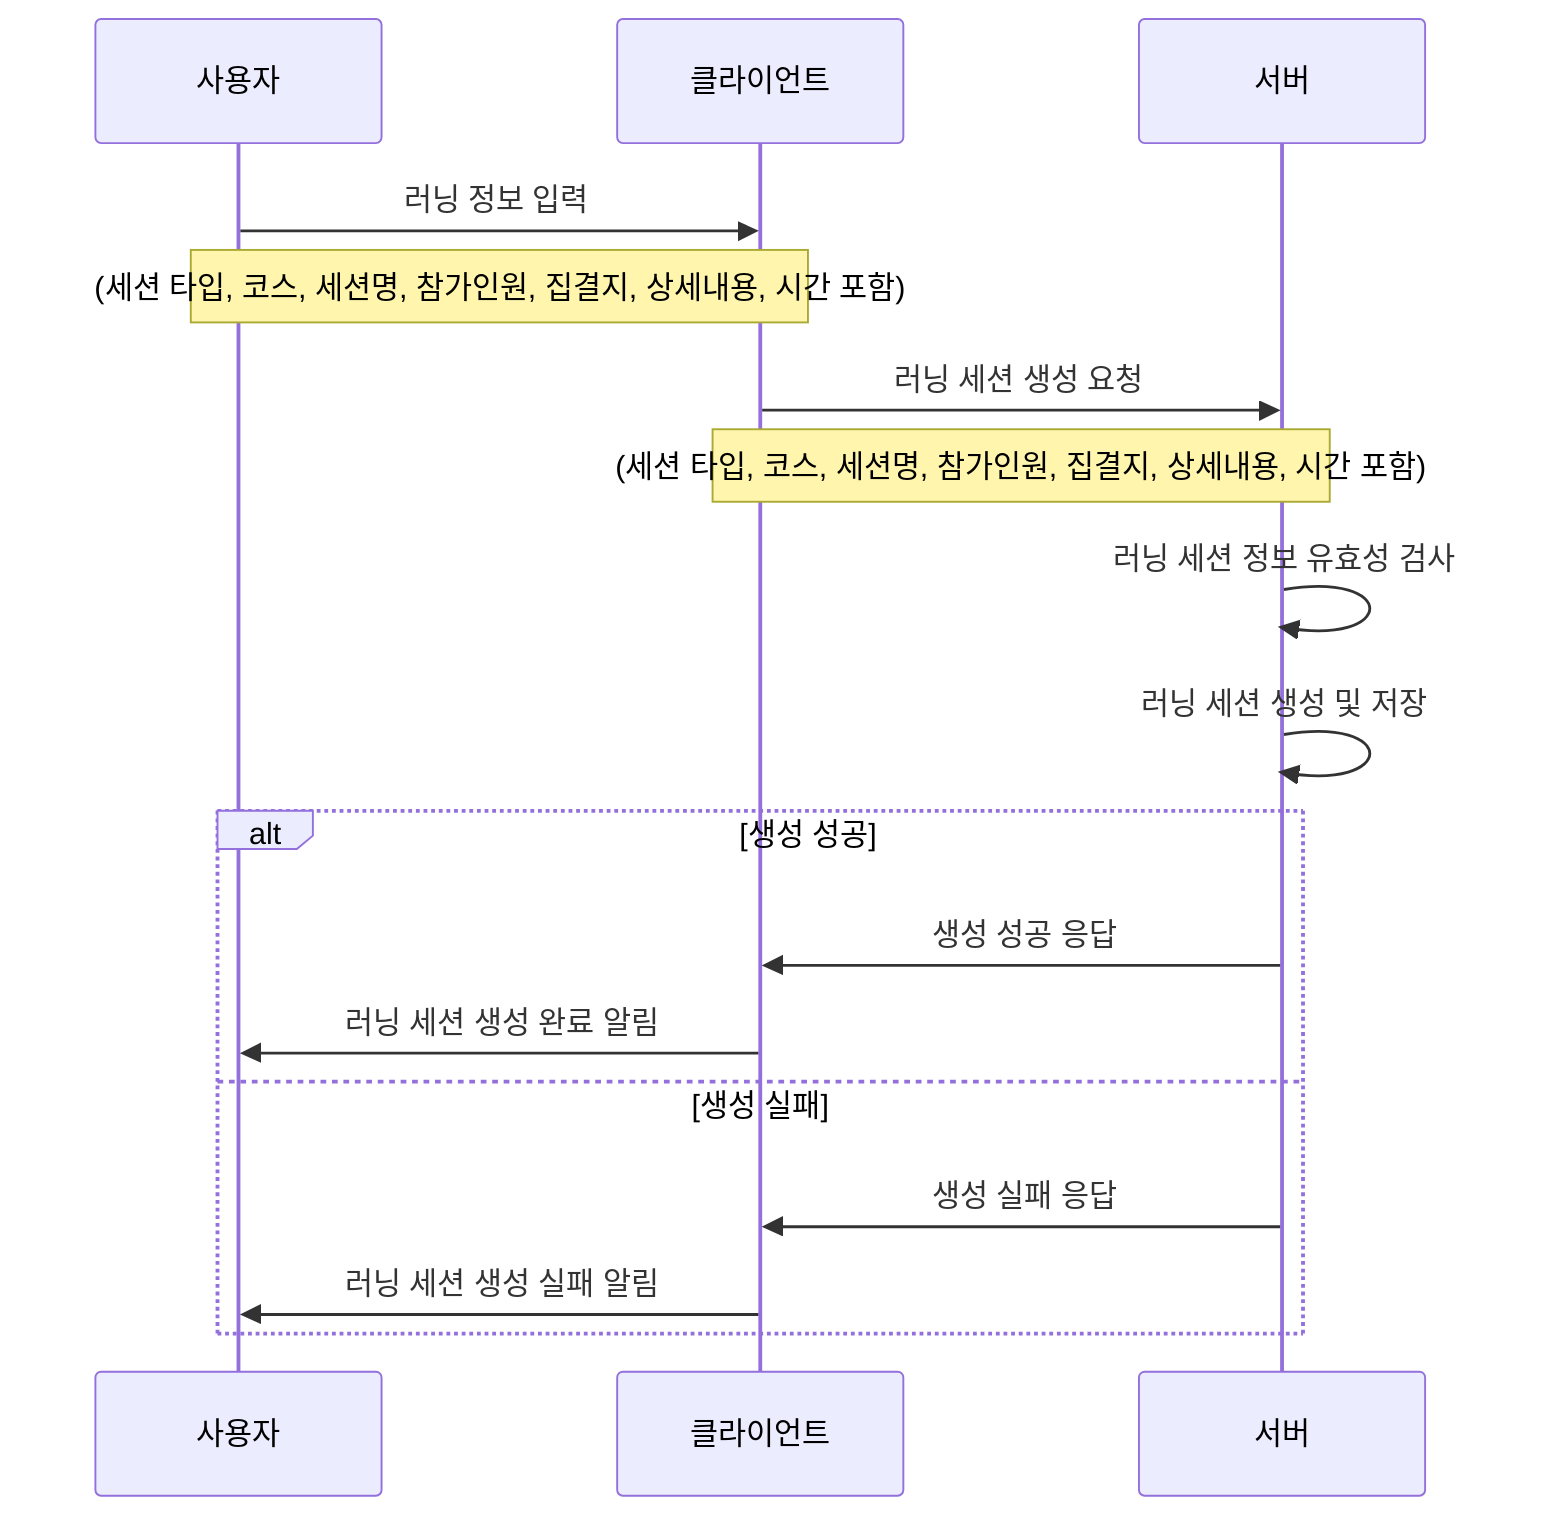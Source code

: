 sequenceDiagram
    participant 사용자
    participant 클라이언트
    participant 서버

    사용자->>클라이언트: 러닝 정보 입력
    Note over 사용자,클라이언트: (세션 타입, 코스, 세션명, 참가인원, 집결지, 상세내용, 시간 포함)

    클라이언트->>서버: 러닝 세션 생성 요청
    Note over 클라이언트,서버: (세션 타입, 코스, 세션명, 참가인원, 집결지, 상세내용, 시간 포함)

    서버->>서버: 러닝 세션 정보 유효성 검사
    서버->>서버: 러닝 세션 생성 및 저장

    alt 생성 성공
        서버->>클라이언트: 생성 성공 응답
        클라이언트->>사용자: 러닝 세션 생성 완료 알림
    else 생성 실패
        서버->>클라이언트: 생성 실패 응답
        클라이언트->>사용자: 러닝 세션 생성 실패 알림
    end